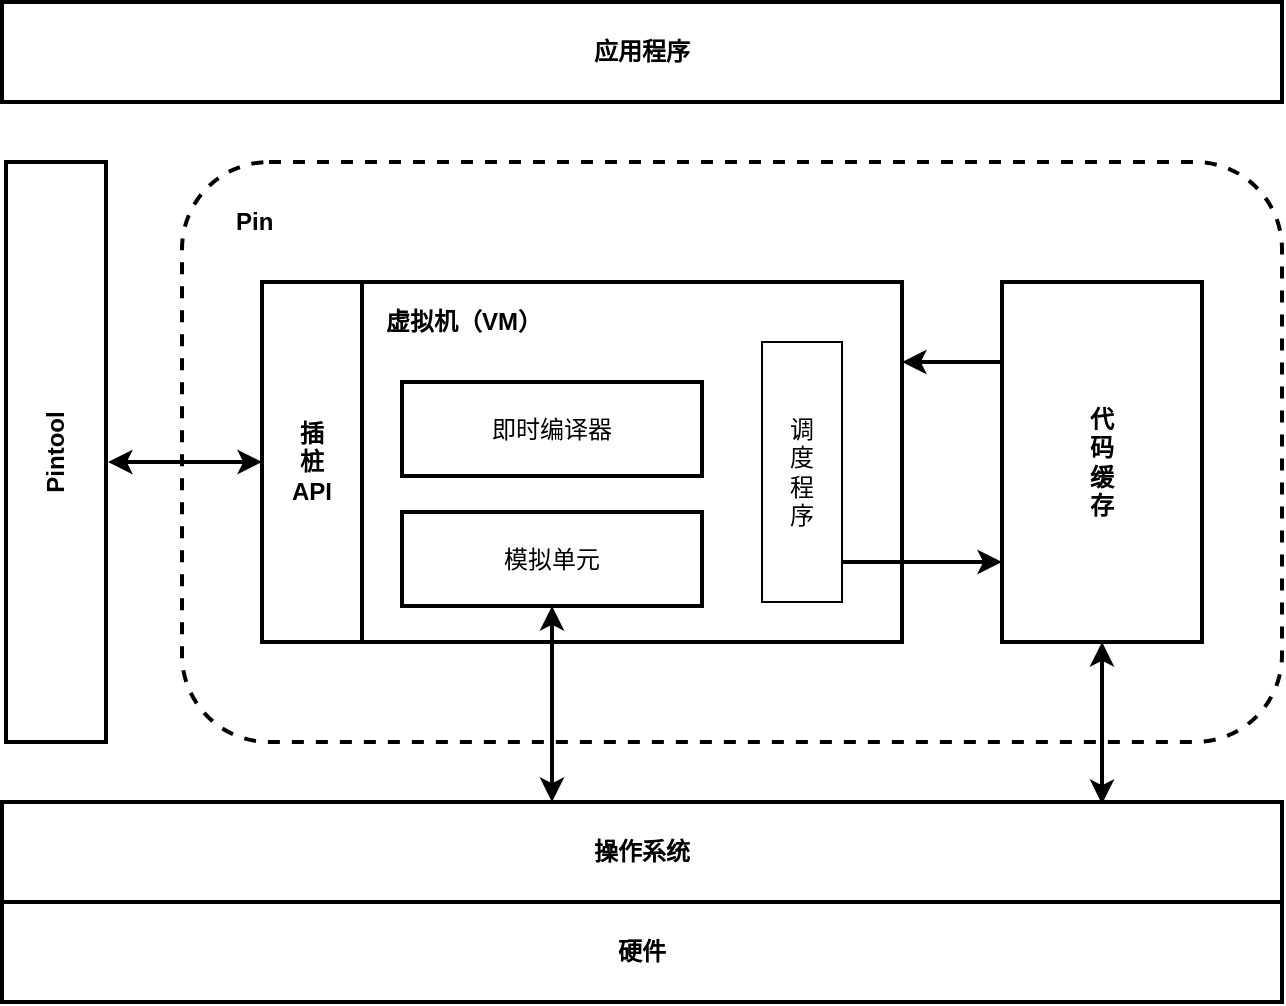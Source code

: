 <mxfile version="10.6.7" type="device"><diagram id="nkqXewXjUvW3-LdbJM_R" name="Page-1"><mxGraphModel dx="1640" dy="915" grid="1" gridSize="10" guides="1" tooltips="1" connect="1" arrows="1" fold="1" page="1" pageScale="1" pageWidth="850" pageHeight="1100" math="0" shadow="0"><root><mxCell id="0"/><mxCell id="1" parent="0"/><mxCell id="EbkuthdnIr9sz1CqziOv-1" value="" style="rounded=1;whiteSpace=wrap;html=1;dashed=1;strokeWidth=2;fontSize=12;" vertex="1" parent="1"><mxGeometry x="170" y="130" width="550" height="290" as="geometry"/></mxCell><mxCell id="EbkuthdnIr9sz1CqziOv-2" value="Pin" style="text;html=1;resizable=0;points=[];autosize=1;align=left;verticalAlign=top;spacingTop=-4;fontSize=12;fontStyle=1" vertex="1" parent="1"><mxGeometry x="195" y="150" width="40" height="20" as="geometry"/></mxCell><mxCell id="EbkuthdnIr9sz1CqziOv-5" value="应用程序" style="rounded=0;whiteSpace=wrap;html=1;horizontal=1;verticalAlign=middle;strokeWidth=2;fontStyle=1" vertex="1" parent="1"><mxGeometry x="80" y="50" width="640" height="50" as="geometry"/></mxCell><mxCell id="EbkuthdnIr9sz1CqziOv-6" value="Pintool" style="rounded=0;whiteSpace=wrap;html=1;horizontal=0;verticalAlign=middle;strokeWidth=2;fontStyle=1" vertex="1" parent="1"><mxGeometry x="82" y="130" width="50" height="290" as="geometry"/></mxCell><mxCell id="EbkuthdnIr9sz1CqziOv-7" value="" style="rounded=0;whiteSpace=wrap;html=1;strokeWidth=2;fontSize=12;" vertex="1" parent="1"><mxGeometry x="250" y="190" width="280" height="180" as="geometry"/></mxCell><mxCell id="EbkuthdnIr9sz1CqziOv-14" value="" style="edgeStyle=orthogonalEdgeStyle;rounded=0;orthogonalLoop=1;jettySize=auto;html=1;fontSize=12;strokeWidth=2;" edge="1" parent="1" source="EbkuthdnIr9sz1CqziOv-8" target="EbkuthdnIr9sz1CqziOv-12"><mxGeometry relative="1" as="geometry"><Array as="points"><mxPoint x="560" y="330"/><mxPoint x="560" y="330"/></Array></mxGeometry></mxCell><mxCell id="EbkuthdnIr9sz1CqziOv-8" value="&lt;div style=&quot;font-size: 12px;&quot;&gt;调&lt;/div&gt;&lt;div style=&quot;font-size: 12px;&quot;&gt;度&lt;/div&gt;&lt;div style=&quot;font-size: 12px;&quot;&gt;程&lt;/div&gt;&lt;div style=&quot;font-size: 12px;&quot;&gt;序&lt;/div&gt;" style="rounded=0;whiteSpace=wrap;html=1;strokeWidth=1;fontSize=12;" vertex="1" parent="1"><mxGeometry x="460" y="220" width="40" height="130" as="geometry"/></mxCell><mxCell id="EbkuthdnIr9sz1CqziOv-9" value="虚拟机（VM）" style="text;html=1;resizable=0;points=[];autosize=1;align=left;verticalAlign=top;spacingTop=-4;fontSize=12;fontStyle=1" vertex="1" parent="1"><mxGeometry x="270" y="200" width="100" height="20" as="geometry"/></mxCell><mxCell id="EbkuthdnIr9sz1CqziOv-10" value="即时编译器" style="rounded=0;whiteSpace=wrap;html=1;horizontal=1;verticalAlign=middle;strokeWidth=2;fontSize=12;" vertex="1" parent="1"><mxGeometry x="280" y="240" width="150" height="47" as="geometry"/></mxCell><mxCell id="EbkuthdnIr9sz1CqziOv-21" value="" style="edgeStyle=orthogonalEdgeStyle;rounded=0;orthogonalLoop=1;jettySize=auto;html=1;strokeWidth=2;fontSize=12;startArrow=classic;startFill=1;" edge="1" parent="1" source="EbkuthdnIr9sz1CqziOv-11"><mxGeometry relative="1" as="geometry"><mxPoint x="355" y="450.0" as="targetPoint"/></mxGeometry></mxCell><mxCell id="EbkuthdnIr9sz1CqziOv-11" value="模拟单元" style="rounded=0;whiteSpace=wrap;html=1;horizontal=1;verticalAlign=middle;strokeWidth=2;fontSize=12;" vertex="1" parent="1"><mxGeometry x="280" y="305" width="150" height="47" as="geometry"/></mxCell><mxCell id="EbkuthdnIr9sz1CqziOv-15" value="" style="edgeStyle=orthogonalEdgeStyle;rounded=0;orthogonalLoop=1;jettySize=auto;html=1;strokeWidth=2;fontSize=12;" edge="1" parent="1" source="EbkuthdnIr9sz1CqziOv-12"><mxGeometry relative="1" as="geometry"><mxPoint x="530" y="230" as="targetPoint"/><Array as="points"><mxPoint x="530" y="230"/></Array></mxGeometry></mxCell><mxCell id="EbkuthdnIr9sz1CqziOv-12" value="&lt;div&gt;&lt;b&gt;代&lt;/b&gt;&lt;/div&gt;&lt;div&gt;&lt;b&gt;码&lt;/b&gt;&lt;/div&gt;&lt;div&gt;&lt;b&gt;缓&lt;/b&gt;&lt;/div&gt;&lt;div&gt;&lt;b&gt;存&lt;/b&gt;&lt;/div&gt;" style="rounded=0;whiteSpace=wrap;html=1;strokeWidth=2;fontSize=12;" vertex="1" parent="1"><mxGeometry x="580" y="190" width="100" height="180" as="geometry"/></mxCell><mxCell id="EbkuthdnIr9sz1CqziOv-13" value="&lt;div&gt;&lt;b&gt;插&lt;/b&gt;&lt;/div&gt;&lt;div&gt;&lt;b&gt;桩&lt;/b&gt;&lt;/div&gt;&lt;div&gt;&lt;b&gt;API&lt;br&gt;&lt;/b&gt;&lt;/div&gt;" style="rounded=0;whiteSpace=wrap;html=1;strokeWidth=2;fontSize=12;" vertex="1" parent="1"><mxGeometry x="210" y="190" width="50" height="180" as="geometry"/></mxCell><mxCell id="EbkuthdnIr9sz1CqziOv-16" value="操作系统" style="rounded=0;whiteSpace=wrap;html=1;horizontal=1;verticalAlign=middle;strokeWidth=2;fontStyle=1" vertex="1" parent="1"><mxGeometry x="80" y="450" width="640" height="50" as="geometry"/></mxCell><mxCell id="EbkuthdnIr9sz1CqziOv-17" value="硬件" style="rounded=0;whiteSpace=wrap;html=1;horizontal=1;verticalAlign=middle;strokeWidth=2;fontStyle=1" vertex="1" parent="1"><mxGeometry x="80" y="500" width="640" height="50" as="geometry"/></mxCell><mxCell id="EbkuthdnIr9sz1CqziOv-22" value="" style="edgeStyle=orthogonalEdgeStyle;rounded=0;orthogonalLoop=1;jettySize=auto;html=1;strokeWidth=2;fontSize=12;startArrow=classic;startFill=1;exitX=0.5;exitY=1;exitDx=0;exitDy=0;" edge="1" parent="1" source="EbkuthdnIr9sz1CqziOv-12"><mxGeometry relative="1" as="geometry"><mxPoint x="364.862" y="362" as="sourcePoint"/><mxPoint x="630" y="451" as="targetPoint"/></mxGeometry></mxCell><mxCell id="EbkuthdnIr9sz1CqziOv-23" value="" style="edgeStyle=orthogonalEdgeStyle;rounded=0;orthogonalLoop=1;jettySize=auto;html=1;strokeWidth=2;fontSize=12;startArrow=classic;startFill=1;exitX=0;exitY=0.5;exitDx=0;exitDy=0;" edge="1" parent="1" source="EbkuthdnIr9sz1CqziOv-13"><mxGeometry relative="1" as="geometry"><mxPoint x="159.862" y="252" as="sourcePoint"/><mxPoint x="133" y="280" as="targetPoint"/></mxGeometry></mxCell></root></mxGraphModel></diagram></mxfile>